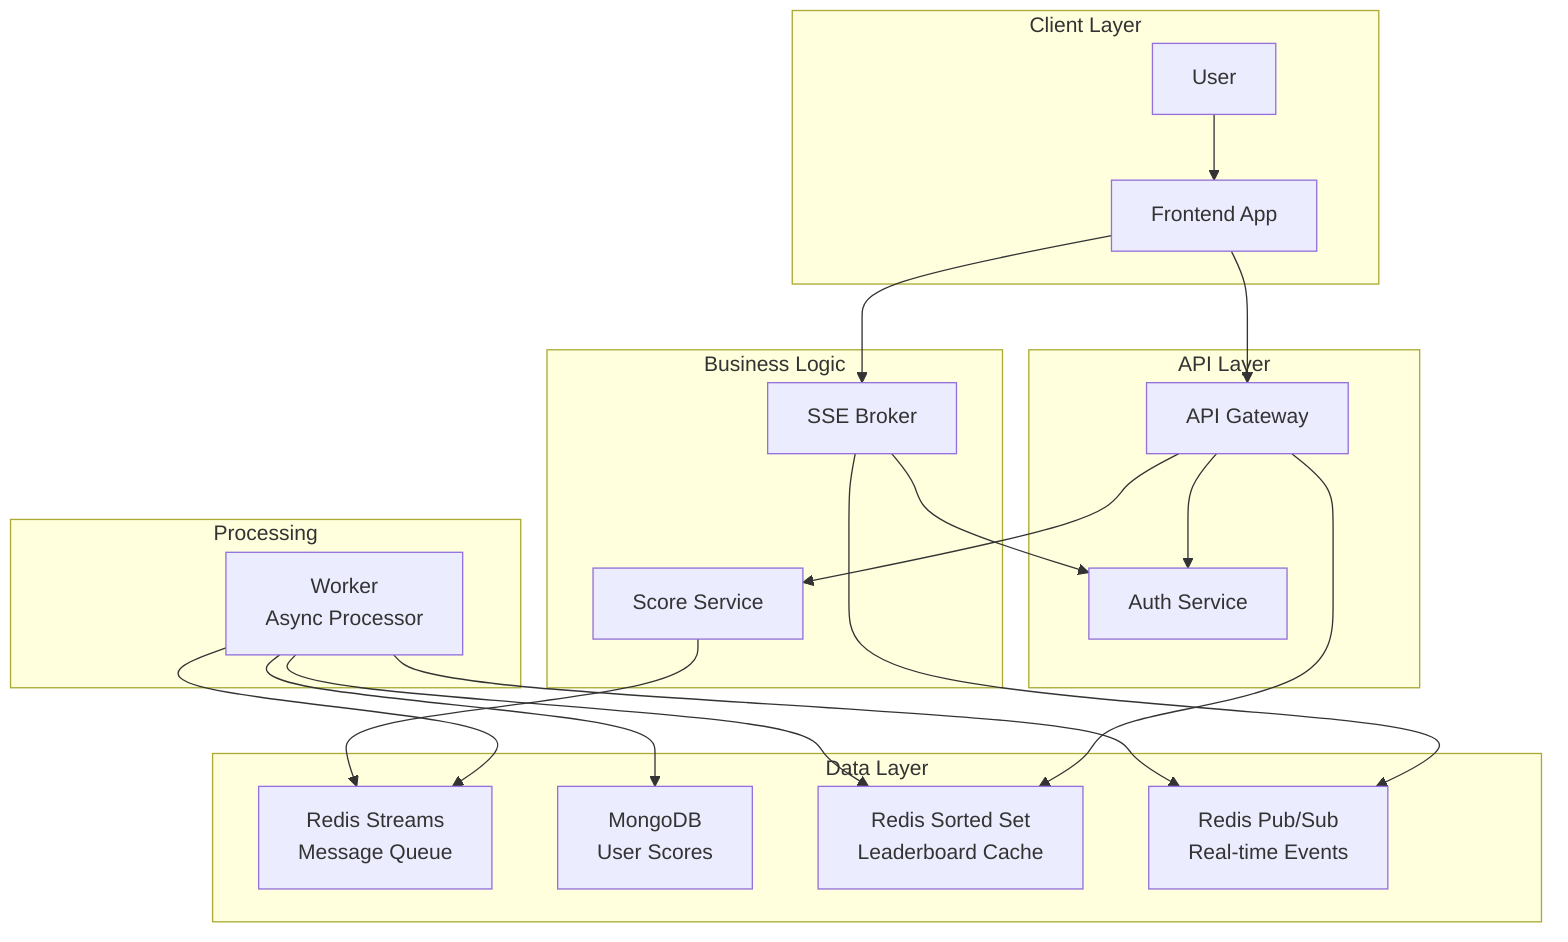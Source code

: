 graph TB
    subgraph "Client Layer"
        User[User]
        Frontend[Frontend App]
    end

    subgraph "API Layer"
        API_Gateway[API Gateway]
        Auth_Service[Auth Service]
    end

    subgraph "Business Logic"
        Score_Service[Score Service]
        SSE_Broker[SSE Broker]
    end

    subgraph "Data Layer"
        Redis_Streams[Redis Streams<br/>Message Queue]
        MongoDB[MongoDB<br/>User Scores]
        Redis_SortedSet[Redis Sorted Set<br/>Leaderboard Cache]
        Redis_PubSub[Redis Pub/Sub<br/>Real-time Events]
    end

    subgraph "Processing"
        Worker[Worker<br/>Async Processor]
    end

    %% Client connections
    User --> Frontend
    Frontend --> API_Gateway
    Frontend --> SSE_Broker

    %% API Gateway connections
    API_Gateway --> Auth_Service
    API_Gateway --> Score_Service

    %% Score Service connections
    Score_Service --> Redis_Streams

    %% Worker connections
    Worker --> Redis_Streams
    Worker --> MongoDB
    Worker --> Redis_SortedSet
    Worker --> Redis_PubSub

    %% SSE connections
    SSE_Broker --> Auth_Service
    SSE_Broker --> Redis_PubSub

    %% Data flow
    API_Gateway --> Redis_SortedSet